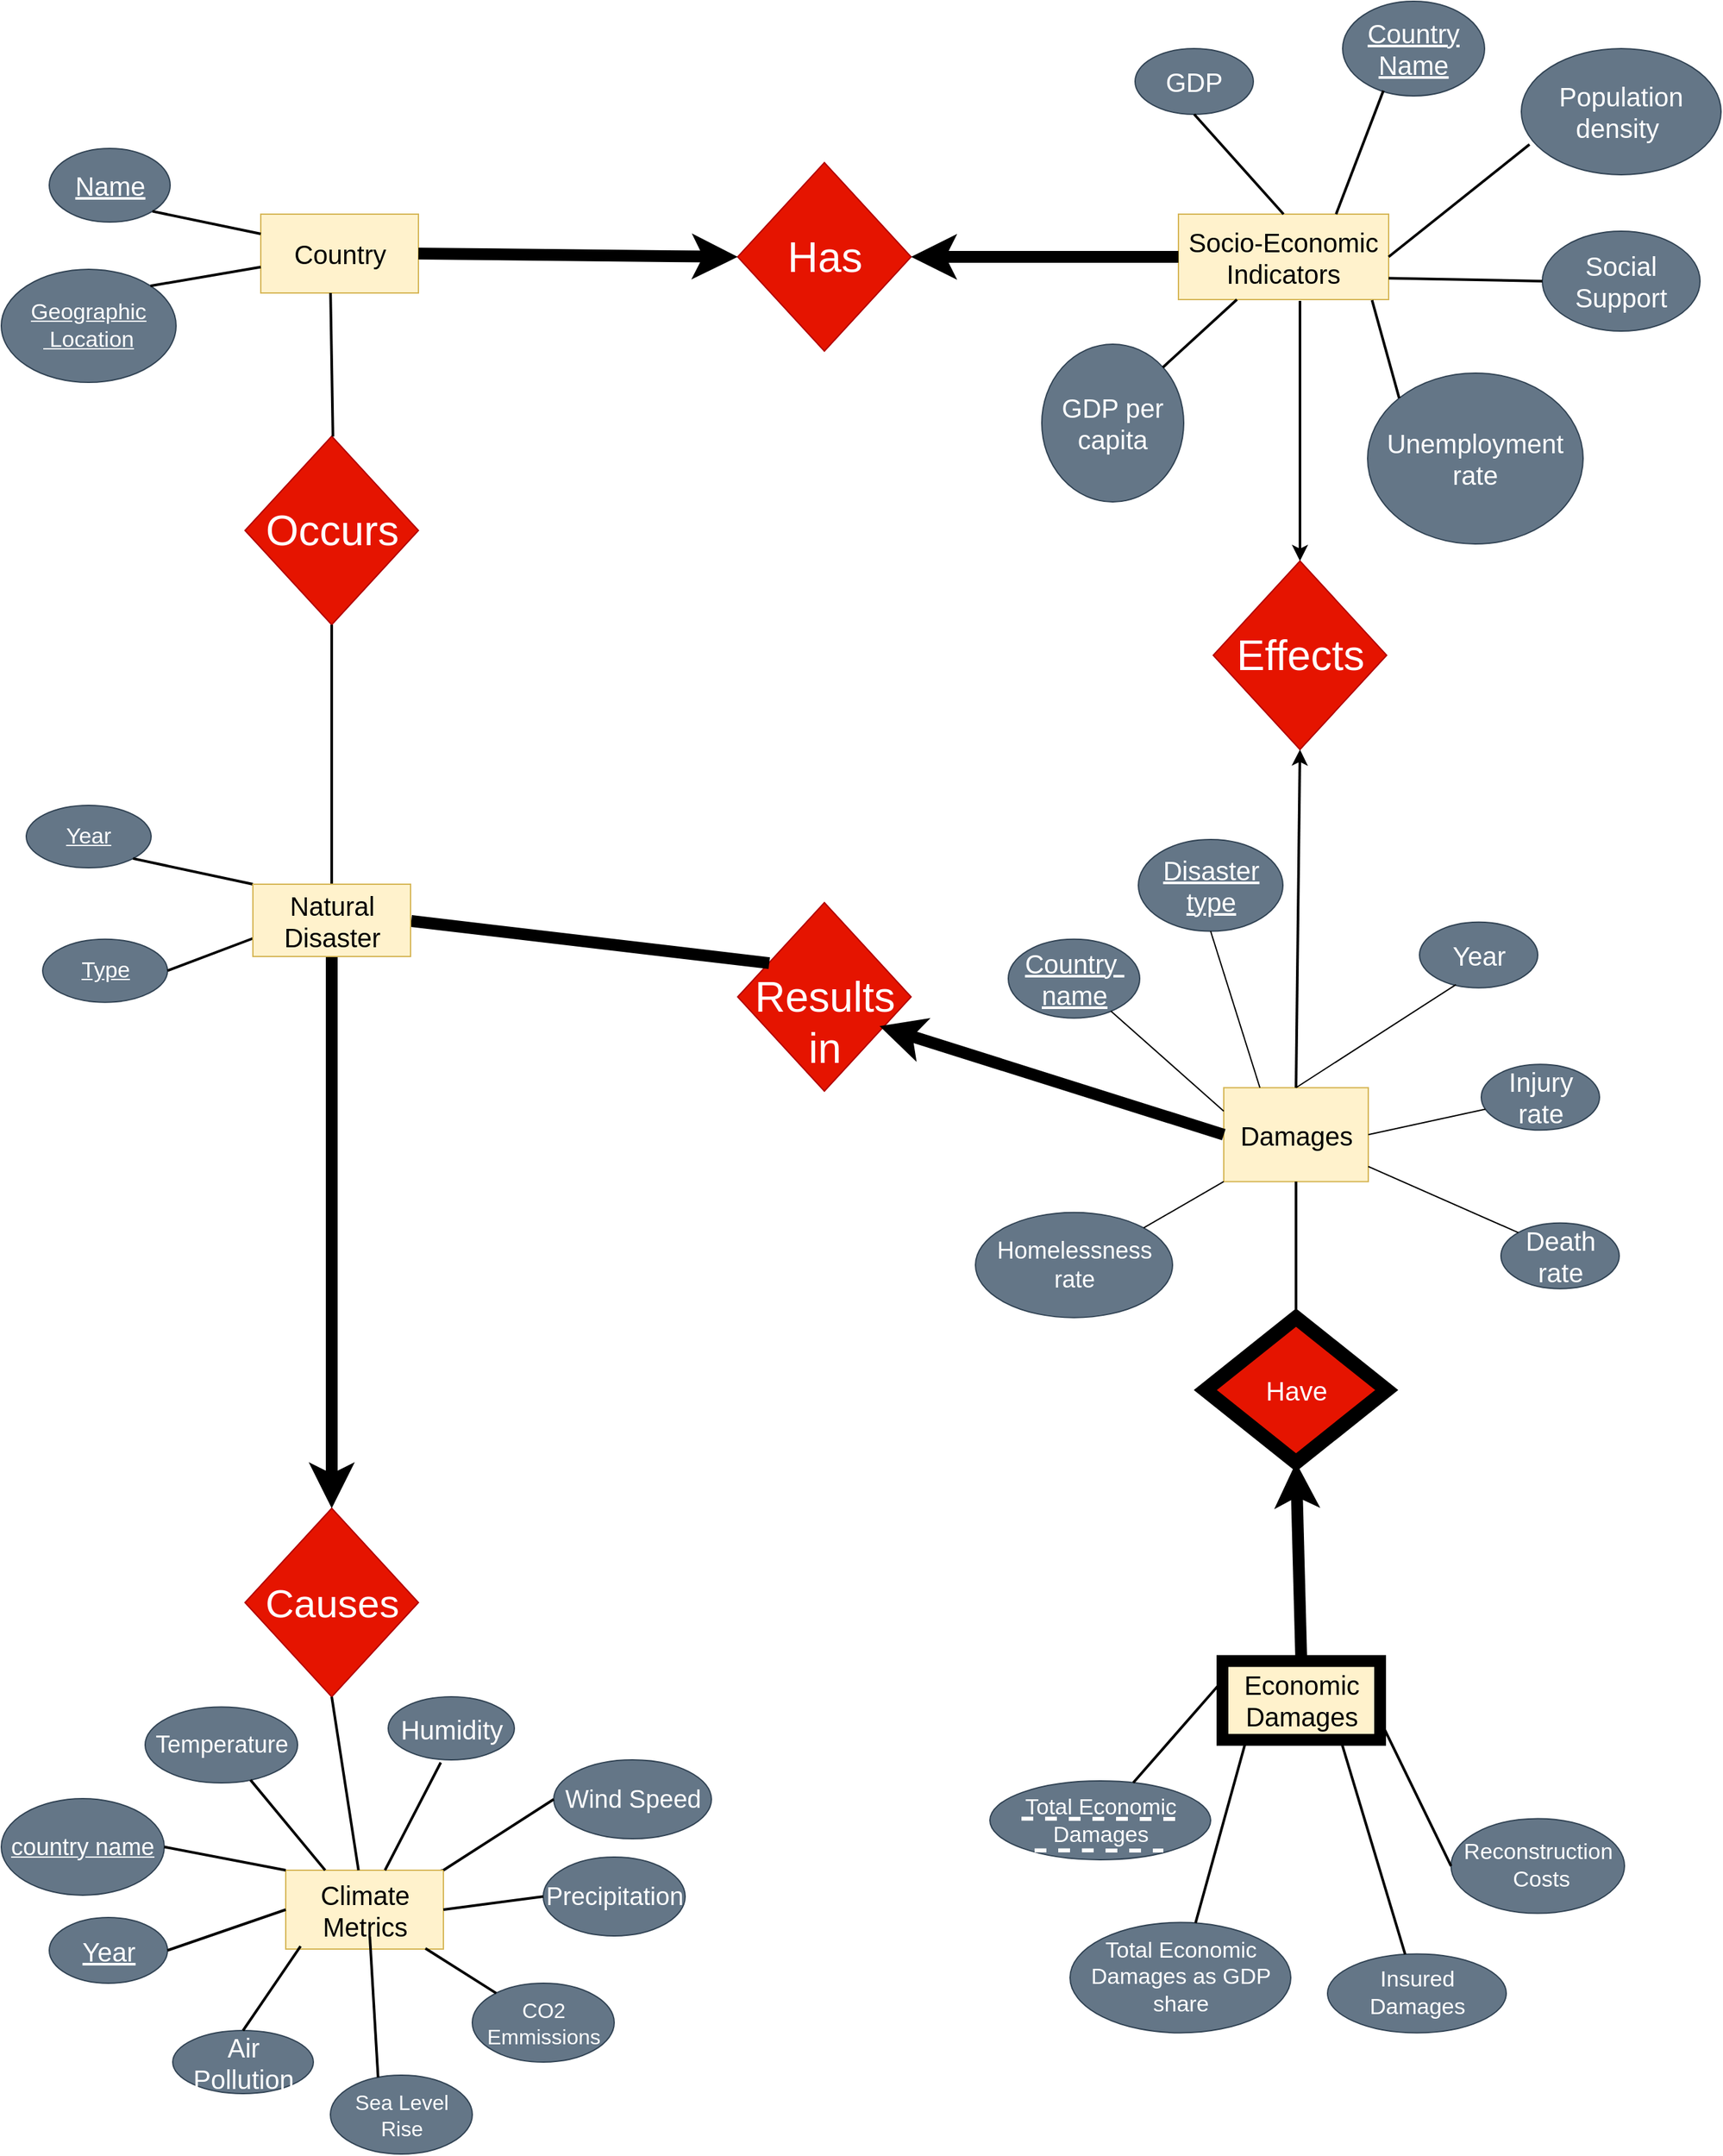 <mxfile version="23.1.5" type="github">
  <diagram id="KJjpWtAjCn_tQIgmcVyT" name="Page-2">
    <mxGraphModel dx="3459" dy="1577" grid="1" gridSize="12" guides="1" tooltips="1" connect="1" arrows="1" fold="1" page="1" pageScale="1" pageWidth="850" pageHeight="1100" math="0" shadow="0">
      <root>
        <mxCell id="0" />
        <mxCell id="1" parent="0" />
        <mxCell id="iKBIx-Y9Sgwtb1H_PBA1-88" value="&lt;font style=&quot;font-size: 20px;&quot;&gt;Country&lt;/font&gt;" style="rounded=0;whiteSpace=wrap;html=1;fillColor=#fff2cc;strokeColor=#d6b656;" vertex="1" parent="1">
          <mxGeometry x="-450.5" y="294" width="120" height="60" as="geometry" />
        </mxCell>
        <mxCell id="iKBIx-Y9Sgwtb1H_PBA1-89" value="&lt;font style=&quot;font-size: 20px;&quot;&gt;Socio-Economic Indicators&lt;/font&gt;" style="rounded=0;whiteSpace=wrap;html=1;fillColor=#FFF2CC;strokeColor=#d6b656;" vertex="1" parent="1">
          <mxGeometry x="248" y="294" width="160" height="65" as="geometry" />
        </mxCell>
        <mxCell id="iKBIx-Y9Sgwtb1H_PBA1-90" value="&lt;font style=&quot;font-size: 20px;&quot;&gt;Damages&lt;br&gt;&lt;/font&gt;" style="rounded=0;whiteSpace=wrap;html=1;fillColor=#fff2cc;strokeColor=#d6b656;" vertex="1" parent="1">
          <mxGeometry x="282.5" y="958.87" width="110" height="71.5" as="geometry" />
        </mxCell>
        <mxCell id="iKBIx-Y9Sgwtb1H_PBA1-91" value="&lt;span style=&quot;font-size: 20px;&quot;&gt;&lt;u&gt;Name&lt;/u&gt;&lt;/span&gt;" style="ellipse;whiteSpace=wrap;html=1;fillColor=#647687;fontColor=#ffffff;strokeColor=#314354;" vertex="1" parent="1">
          <mxGeometry x="-611.5" y="244" width="92" height="56" as="geometry" />
        </mxCell>
        <mxCell id="iKBIx-Y9Sgwtb1H_PBA1-92" value="&lt;font style=&quot;font-size: 17px;&quot;&gt;&lt;u&gt;Geographic&lt;br&gt;&amp;nbsp;Location&lt;/u&gt;&lt;/font&gt;" style="ellipse;whiteSpace=wrap;html=1;fillColor=#647687;fontColor=#ffffff;strokeColor=#314354;" vertex="1" parent="1">
          <mxGeometry x="-648" y="336" width="133" height="86" as="geometry" />
        </mxCell>
        <mxCell id="iKBIx-Y9Sgwtb1H_PBA1-93" value="" style="endArrow=none;html=1;rounded=0;strokeWidth=2;exitX=1;exitY=1;exitDx=0;exitDy=0;entryX=0;entryY=0.25;entryDx=0;entryDy=0;" edge="1" parent="1" source="iKBIx-Y9Sgwtb1H_PBA1-91" target="iKBIx-Y9Sgwtb1H_PBA1-88">
          <mxGeometry width="50" height="50" relative="1" as="geometry">
            <mxPoint x="-516.5" y="328" as="sourcePoint" />
            <mxPoint x="-456.5" y="328" as="targetPoint" />
          </mxGeometry>
        </mxCell>
        <mxCell id="iKBIx-Y9Sgwtb1H_PBA1-94" value="" style="endArrow=none;html=1;rounded=0;strokeWidth=2;exitX=1;exitY=0;exitDx=0;exitDy=0;" edge="1" parent="1" source="iKBIx-Y9Sgwtb1H_PBA1-92" target="iKBIx-Y9Sgwtb1H_PBA1-88">
          <mxGeometry width="50" height="50" relative="1" as="geometry">
            <mxPoint x="-489.5" y="426" as="sourcePoint" />
            <mxPoint x="-426.5" y="421" as="targetPoint" />
          </mxGeometry>
        </mxCell>
        <mxCell id="iKBIx-Y9Sgwtb1H_PBA1-95" value="&lt;font style=&quot;font-size: 17px;&quot;&gt;&lt;u&gt;Year&lt;/u&gt;&lt;br&gt;&lt;/font&gt;" style="ellipse;whiteSpace=wrap;html=1;fillColor=#647687;fontColor=#ffffff;strokeColor=#314354;" vertex="1" parent="1">
          <mxGeometry x="-629" y="744" width="95" height="47.5" as="geometry" />
        </mxCell>
        <mxCell id="iKBIx-Y9Sgwtb1H_PBA1-96" value="&lt;font style=&quot;font-size: 20px;&quot;&gt;Have&lt;/font&gt;" style="rhombus;whiteSpace=wrap;html=1;fillColor=#e51400;fontColor=#ffffff;strokeColor=#000000;strokeWidth=11;" vertex="1" parent="1">
          <mxGeometry x="268.5" y="1133.87" width="138" height="110.25" as="geometry" />
        </mxCell>
        <mxCell id="iKBIx-Y9Sgwtb1H_PBA1-97" value="&lt;font style=&quot;font-size: 30px;&quot;&gt;Causes&lt;/font&gt;" style="rhombus;whiteSpace=wrap;html=1;fillColor=#e51400;fontColor=#ffffff;strokeColor=#B20000;" vertex="1" parent="1">
          <mxGeometry x="-462.5" y="1279" width="132" height="143.5" as="geometry" />
        </mxCell>
        <mxCell id="iKBIx-Y9Sgwtb1H_PBA1-98" value="&lt;font style=&quot;font-size: 20px;&quot;&gt;Economic Damages&lt;/font&gt;" style="rounded=0;whiteSpace=wrap;html=1;fillColor=#fff2cc;strokeWidth=9;" vertex="1" parent="1">
          <mxGeometry x="281.5" y="1395.25" width="120" height="60" as="geometry" />
        </mxCell>
        <mxCell id="iKBIx-Y9Sgwtb1H_PBA1-99" value="" style="endArrow=none;html=1;rounded=0;exitX=0;exitY=0;exitDx=0;exitDy=0;entryX=1;entryY=1;entryDx=0;entryDy=0;strokeWidth=2;" edge="1" parent="1" source="iKBIx-Y9Sgwtb1H_PBA1-171" target="iKBIx-Y9Sgwtb1H_PBA1-95">
          <mxGeometry width="50" height="50" relative="1" as="geometry">
            <mxPoint x="-538.5" y="884.5" as="sourcePoint" />
            <mxPoint x="-608.5" y="883" as="targetPoint" />
          </mxGeometry>
        </mxCell>
        <mxCell id="iKBIx-Y9Sgwtb1H_PBA1-100" value="&lt;font style=&quot;font-size: 17px;&quot;&gt;&lt;u&gt;Type&lt;/u&gt;&lt;br&gt;&lt;/font&gt;" style="ellipse;whiteSpace=wrap;html=1;fillColor=#647687;fontColor=#ffffff;strokeColor=#314354;" vertex="1" parent="1">
          <mxGeometry x="-616.5" y="845.87" width="95" height="48" as="geometry" />
        </mxCell>
        <mxCell id="iKBIx-Y9Sgwtb1H_PBA1-101" value="" style="endArrow=none;html=1;rounded=0;entryX=1;entryY=0.5;entryDx=0;entryDy=0;strokeWidth=2;exitX=0;exitY=0.75;exitDx=0;exitDy=0;" edge="1" parent="1" source="iKBIx-Y9Sgwtb1H_PBA1-171" target="iKBIx-Y9Sgwtb1H_PBA1-100">
          <mxGeometry width="50" height="50" relative="1" as="geometry">
            <mxPoint x="-518.5" y="1033" as="sourcePoint" />
            <mxPoint x="-607.5" y="1104" as="targetPoint" />
          </mxGeometry>
        </mxCell>
        <mxCell id="iKBIx-Y9Sgwtb1H_PBA1-102" value="" style="endArrow=none;html=1;rounded=0;exitX=0.5;exitY=0;exitDx=0;exitDy=0;strokeWidth=2;entryX=0.5;entryY=1;entryDx=0;entryDy=0;" edge="1" parent="1" source="iKBIx-Y9Sgwtb1H_PBA1-96" target="iKBIx-Y9Sgwtb1H_PBA1-90">
          <mxGeometry width="50" height="50" relative="1" as="geometry">
            <mxPoint x="459.5" y="1088.12" as="sourcePoint" />
            <mxPoint x="369.5" y="1012.87" as="targetPoint" />
          </mxGeometry>
        </mxCell>
        <mxCell id="iKBIx-Y9Sgwtb1H_PBA1-103" value="&lt;font style=&quot;font-size: 32px;&quot;&gt;Effects&lt;/font&gt;" style="rhombus;whiteSpace=wrap;html=1;fillColor=#e51400;fontColor=#ffffff;strokeColor=#B20000;" vertex="1" parent="1">
          <mxGeometry x="274.5" y="558" width="132" height="143.5" as="geometry" />
        </mxCell>
        <mxCell id="iKBIx-Y9Sgwtb1H_PBA1-104" value="&lt;font style=&quot;font-size: 32px;&quot;&gt;&lt;br&gt;Results in&lt;/font&gt;" style="rhombus;whiteSpace=wrap;html=1;fillColor=#e51400;fontColor=#ffffff;strokeColor=#B20000;" vertex="1" parent="1">
          <mxGeometry x="-87.5" y="818.0" width="132" height="143.5" as="geometry" />
        </mxCell>
        <mxCell id="iKBIx-Y9Sgwtb1H_PBA1-105" value="&lt;font style=&quot;font-size: 32px;&quot;&gt;Occurs&lt;/font&gt;" style="rhombus;whiteSpace=wrap;html=1;fillColor=#e51400;fontColor=#ffffff;strokeColor=#B20000;" vertex="1" parent="1">
          <mxGeometry x="-462.5" y="463" width="132" height="143.5" as="geometry" />
        </mxCell>
        <mxCell id="iKBIx-Y9Sgwtb1H_PBA1-106" value="" style="endArrow=none;html=1;rounded=0;entryX=0.5;entryY=1;entryDx=0;entryDy=0;strokeWidth=2;exitX=0.5;exitY=0;exitDx=0;exitDy=0;" edge="1" parent="1" source="iKBIx-Y9Sgwtb1H_PBA1-171" target="iKBIx-Y9Sgwtb1H_PBA1-105">
          <mxGeometry width="50" height="50" relative="1" as="geometry">
            <mxPoint x="-403.5" y="937" as="sourcePoint" />
            <mxPoint x="-410.5" y="716.5" as="targetPoint" />
          </mxGeometry>
        </mxCell>
        <mxCell id="iKBIx-Y9Sgwtb1H_PBA1-107" value="" style="endArrow=none;html=1;rounded=0;strokeWidth=2;" edge="1" parent="1">
          <mxGeometry width="50" height="50" relative="1" as="geometry">
            <mxPoint x="-395.586" y="463.279" as="sourcePoint" />
            <mxPoint x="-397.41" y="354" as="targetPoint" />
          </mxGeometry>
        </mxCell>
        <mxCell id="iKBIx-Y9Sgwtb1H_PBA1-108" value="" style="endArrow=classic;html=1;rounded=0;strokeWidth=9;exitX=0.5;exitY=1;exitDx=0;exitDy=0;entryX=0.5;entryY=0;entryDx=0;entryDy=0;" edge="1" parent="1" source="iKBIx-Y9Sgwtb1H_PBA1-171" target="iKBIx-Y9Sgwtb1H_PBA1-97">
          <mxGeometry width="50" height="50" relative="1" as="geometry">
            <mxPoint x="-474.5" y="1315" as="sourcePoint" />
            <mxPoint x="-432.5" y="1281" as="targetPoint" />
            <Array as="points" />
          </mxGeometry>
        </mxCell>
        <mxCell id="iKBIx-Y9Sgwtb1H_PBA1-109" value="" style="endArrow=classic;html=1;rounded=0;strokeWidth=9;exitX=0;exitY=0.5;exitDx=0;exitDy=0;" edge="1" parent="1" source="iKBIx-Y9Sgwtb1H_PBA1-90">
          <mxGeometry width="50" height="50" relative="1" as="geometry">
            <mxPoint x="406.5" y="1555.87" as="sourcePoint" />
            <mxPoint x="20.5" y="912" as="targetPoint" />
          </mxGeometry>
        </mxCell>
        <mxCell id="iKBIx-Y9Sgwtb1H_PBA1-110" value="" style="endArrow=none;html=1;rounded=0;exitX=0;exitY=0.75;exitDx=0;exitDy=0;strokeWidth=2;entryX=1;entryY=0;entryDx=0;entryDy=0;" edge="1" parent="1" target="iKBIx-Y9Sgwtb1H_PBA1-111">
          <mxGeometry width="50" height="50" relative="1" as="geometry">
            <mxPoint x="-377.5" y="1568.5" as="sourcePoint" />
            <mxPoint x="-639.5" y="1699.375" as="targetPoint" />
          </mxGeometry>
        </mxCell>
        <mxCell id="iKBIx-Y9Sgwtb1H_PBA1-111" value="&lt;font style=&quot;font-size: 20px;&quot;&gt;Climate Metrics&lt;/font&gt;" style="rounded=0;whiteSpace=wrap;html=1;fillColor=#fff2cc;strokeColor=#d6b656;" vertex="1" parent="1">
          <mxGeometry x="-431.5" y="1554.5" width="120" height="60" as="geometry" />
        </mxCell>
        <mxCell id="iKBIx-Y9Sgwtb1H_PBA1-112" value="&lt;font style=&quot;font-size: 32px;&quot;&gt;Has&lt;/font&gt;" style="rhombus;whiteSpace=wrap;html=1;fillColor=#e51400;fontColor=#ffffff;strokeColor=#B20000;" vertex="1" parent="1">
          <mxGeometry x="-87.5" y="254.75" width="132" height="143.5" as="geometry" />
        </mxCell>
        <mxCell id="iKBIx-Y9Sgwtb1H_PBA1-113" value="" style="endArrow=classic;html=1;rounded=0;entryX=0;entryY=0.5;entryDx=0;entryDy=0;strokeWidth=9;exitX=1;exitY=0.5;exitDx=0;exitDy=0;" edge="1" parent="1" source="iKBIx-Y9Sgwtb1H_PBA1-88" target="iKBIx-Y9Sgwtb1H_PBA1-112">
          <mxGeometry width="50" height="50" relative="1" as="geometry">
            <mxPoint x="-478.5" y="345" as="sourcePoint" />
            <mxPoint x="-637.5" y="333" as="targetPoint" />
          </mxGeometry>
        </mxCell>
        <mxCell id="iKBIx-Y9Sgwtb1H_PBA1-114" value="" style="endArrow=classic;html=1;rounded=0;strokeWidth=9;exitX=0;exitY=0.5;exitDx=0;exitDy=0;entryX=1;entryY=0.5;entryDx=0;entryDy=0;" edge="1" parent="1" source="iKBIx-Y9Sgwtb1H_PBA1-89" target="iKBIx-Y9Sgwtb1H_PBA1-112">
          <mxGeometry width="50" height="50" relative="1" as="geometry">
            <mxPoint x="238" y="337" as="sourcePoint" />
            <mxPoint x="118" y="441" as="targetPoint" />
          </mxGeometry>
        </mxCell>
        <mxCell id="iKBIx-Y9Sgwtb1H_PBA1-115" value="&lt;span style=&quot;font-size: 20px;&quot;&gt;Year&lt;/span&gt;" style="ellipse;whiteSpace=wrap;html=1;fillColor=#647687;fontColor=#ffffff;strokeColor=#314354;" vertex="1" parent="1">
          <mxGeometry x="431.5" y="832.87" width="90" height="50" as="geometry" />
        </mxCell>
        <mxCell id="iKBIx-Y9Sgwtb1H_PBA1-116" value="&lt;span style=&quot;font-size: 20px;&quot;&gt;&lt;u&gt;Year&lt;/u&gt;&lt;br&gt;&lt;/span&gt;" style="ellipse;whiteSpace=wrap;html=1;fillColor=#647687;fontColor=#ffffff;strokeColor=#314354;" vertex="1" parent="1">
          <mxGeometry x="-611.5" y="1590.5" width="90" height="50" as="geometry" />
        </mxCell>
        <mxCell id="iKBIx-Y9Sgwtb1H_PBA1-117" value="&lt;span style=&quot;font-size: 20px;&quot;&gt;Death rate&lt;/span&gt;" style="ellipse;whiteSpace=wrap;html=1;fillColor=#647687;fontColor=#ffffff;strokeColor=#314354;" vertex="1" parent="1">
          <mxGeometry x="493.5" y="1061.87" width="90" height="50" as="geometry" />
        </mxCell>
        <mxCell id="iKBIx-Y9Sgwtb1H_PBA1-118" value="&lt;font style=&quot;font-size: 17px;&quot;&gt;Insured &lt;br&gt;Damages&lt;br&gt;&lt;/font&gt;" style="ellipse;whiteSpace=wrap;html=1;fillColor=#647687;fontColor=#ffffff;strokeColor=#314354;" vertex="1" parent="1">
          <mxGeometry x="361.5" y="1618.25" width="136" height="60" as="geometry" />
        </mxCell>
        <mxCell id="iKBIx-Y9Sgwtb1H_PBA1-119" value="&lt;font style=&quot;font-size: 17px;&quot;&gt;Total Economic&lt;br&gt;Damages&lt;br&gt;&lt;/font&gt;" style="ellipse;whiteSpace=wrap;html=1;fillColor=#647687;fontColor=#ffffff;strokeColor=#314354;" vertex="1" parent="1">
          <mxGeometry x="104.5" y="1486.5" width="168" height="60" as="geometry" />
        </mxCell>
        <mxCell id="iKBIx-Y9Sgwtb1H_PBA1-120" value="&lt;font style=&quot;font-size: 17px;&quot;&gt;Total Economic&lt;br&gt;Damages as GDP share&lt;br&gt;&lt;/font&gt;" style="ellipse;whiteSpace=wrap;html=1;fillColor=#647687;fontColor=#ffffff;strokeColor=#314354;" vertex="1" parent="1">
          <mxGeometry x="165.5" y="1594.25" width="168" height="84" as="geometry" />
        </mxCell>
        <mxCell id="iKBIx-Y9Sgwtb1H_PBA1-121" value="" style="endArrow=none;html=1;rounded=0;entryX=0.15;entryY=1.004;entryDx=0;entryDy=0;strokeWidth=2;entryPerimeter=0;" edge="1" parent="1" source="iKBIx-Y9Sgwtb1H_PBA1-120" target="iKBIx-Y9Sgwtb1H_PBA1-98">
          <mxGeometry width="50" height="50" relative="1" as="geometry">
            <mxPoint x="86.5" y="1378.25" as="sourcePoint" />
            <mxPoint x="-67.5" y="1331.25" as="targetPoint" />
          </mxGeometry>
        </mxCell>
        <mxCell id="iKBIx-Y9Sgwtb1H_PBA1-122" value="&lt;font style=&quot;font-size: 18px;&quot;&gt;Homelessness rate&lt;/font&gt;" style="ellipse;whiteSpace=wrap;html=1;fillColor=#647687;fontColor=#ffffff;strokeColor=#314354;" vertex="1" parent="1">
          <mxGeometry x="93.5" y="1053.87" width="150" height="80" as="geometry" />
        </mxCell>
        <mxCell id="iKBIx-Y9Sgwtb1H_PBA1-123" value="&lt;span style=&quot;font-size: 20px;&quot;&gt;Injury &lt;br&gt;rate&lt;/span&gt;" style="ellipse;whiteSpace=wrap;html=1;fillColor=#647687;fontColor=#ffffff;strokeColor=#314354;" vertex="1" parent="1">
          <mxGeometry x="478.5" y="941.12" width="90" height="50" as="geometry" />
        </mxCell>
        <mxCell id="iKBIx-Y9Sgwtb1H_PBA1-124" value="&lt;font style=&quot;font-size: 18px;&quot;&gt;&lt;u&gt;country name&lt;/u&gt;&lt;/font&gt;" style="ellipse;whiteSpace=wrap;html=1;fillColor=#647687;fontColor=#ffffff;strokeColor=#314354;" vertex="1" parent="1">
          <mxGeometry x="-648" y="1500" width="124" height="73.5" as="geometry" />
        </mxCell>
        <mxCell id="iKBIx-Y9Sgwtb1H_PBA1-125" value="" style="endArrow=none;html=1;rounded=0;strokeWidth=2;entryX=0;entryY=0.25;entryDx=0;entryDy=0;" edge="1" parent="1" source="iKBIx-Y9Sgwtb1H_PBA1-119" target="iKBIx-Y9Sgwtb1H_PBA1-98">
          <mxGeometry width="50" height="50" relative="1" as="geometry">
            <mxPoint x="384.5" y="1660.62" as="sourcePoint" />
            <mxPoint x="329.5" y="1619.75" as="targetPoint" />
            <Array as="points" />
          </mxGeometry>
        </mxCell>
        <mxCell id="iKBIx-Y9Sgwtb1H_PBA1-126" value="" style="endArrow=none;html=1;rounded=0;strokeWidth=2;exitX=0.75;exitY=1;exitDx=0;exitDy=0;" edge="1" parent="1" source="iKBIx-Y9Sgwtb1H_PBA1-98" target="iKBIx-Y9Sgwtb1H_PBA1-118">
          <mxGeometry width="50" height="50" relative="1" as="geometry">
            <mxPoint x="374.5" y="1503.75" as="sourcePoint" />
            <mxPoint x="408.5" y="1477.25" as="targetPoint" />
            <Array as="points" />
          </mxGeometry>
        </mxCell>
        <mxCell id="iKBIx-Y9Sgwtb1H_PBA1-127" value="&lt;span style=&quot;font-size: 20px;&quot;&gt;&lt;u&gt;Country&amp;nbsp;&lt;br&gt;name&lt;/u&gt;&lt;br&gt;&lt;/span&gt;" style="ellipse;whiteSpace=wrap;html=1;fillColor=#647687;fontColor=#ffffff;strokeColor=#314354;rotation=0;" vertex="1" parent="1">
          <mxGeometry x="118.5" y="845.87" width="100" height="60" as="geometry" />
        </mxCell>
        <mxCell id="iKBIx-Y9Sgwtb1H_PBA1-128" value="&lt;span style=&quot;font-size: 20px;&quot;&gt;&lt;u&gt;Disaster type&lt;/u&gt;&lt;/span&gt;" style="ellipse;whiteSpace=wrap;html=1;fillColor=#647687;fontColor=#ffffff;strokeColor=#314354;" vertex="1" parent="1">
          <mxGeometry x="217.5" y="770" width="110" height="69.75" as="geometry" />
        </mxCell>
        <mxCell id="iKBIx-Y9Sgwtb1H_PBA1-129" value="&lt;span style=&quot;font-size: 18px;&quot;&gt;Temperature&lt;/span&gt;" style="ellipse;whiteSpace=wrap;html=1;fillColor=#647687;fontColor=#ffffff;strokeColor=#314354;" vertex="1" parent="1">
          <mxGeometry x="-538.5" y="1430.25" width="116" height="57.75" as="geometry" />
        </mxCell>
        <mxCell id="iKBIx-Y9Sgwtb1H_PBA1-130" value="&lt;font style=&quot;font-size: 16px;&quot;&gt;CO2 Emmissions&lt;/font&gt;" style="ellipse;whiteSpace=wrap;html=1;fillColor=#647687;fontColor=#ffffff;strokeColor=#314354;" vertex="1" parent="1">
          <mxGeometry x="-289.5" y="1640.5" width="108" height="60" as="geometry" />
        </mxCell>
        <mxCell id="iKBIx-Y9Sgwtb1H_PBA1-131" value="" style="endArrow=none;html=1;rounded=0;exitX=0.5;exitY=0;exitDx=0;exitDy=0;entryX=0.308;entryY=0.951;entryDx=0;entryDy=0;entryPerimeter=0;" edge="1" parent="1" source="iKBIx-Y9Sgwtb1H_PBA1-90" target="iKBIx-Y9Sgwtb1H_PBA1-115">
          <mxGeometry width="50" height="50" relative="1" as="geometry">
            <mxPoint x="235.5" y="1042.87" as="sourcePoint" />
            <mxPoint x="325.5" y="942.87" as="targetPoint" />
          </mxGeometry>
        </mxCell>
        <mxCell id="iKBIx-Y9Sgwtb1H_PBA1-132" value="" style="endArrow=none;html=1;rounded=0;entryX=0;entryY=0;entryDx=0;entryDy=0;" edge="1" parent="1" source="iKBIx-Y9Sgwtb1H_PBA1-90" target="iKBIx-Y9Sgwtb1H_PBA1-117">
          <mxGeometry width="50" height="50" relative="1" as="geometry">
            <mxPoint x="481.5" y="1114.87" as="sourcePoint" />
            <mxPoint x="235.5" y="1005.87" as="targetPoint" />
            <Array as="points" />
          </mxGeometry>
        </mxCell>
        <mxCell id="iKBIx-Y9Sgwtb1H_PBA1-133" value="" style="endArrow=none;html=1;rounded=0;exitX=0;exitY=0.25;exitDx=0;exitDy=0;" edge="1" parent="1" source="iKBIx-Y9Sgwtb1H_PBA1-90" target="iKBIx-Y9Sgwtb1H_PBA1-127">
          <mxGeometry width="50" height="50" relative="1" as="geometry">
            <mxPoint x="433.5" y="1232.99" as="sourcePoint" />
            <mxPoint x="265.5" y="1079.99" as="targetPoint" />
          </mxGeometry>
        </mxCell>
        <mxCell id="iKBIx-Y9Sgwtb1H_PBA1-134" value="" style="endArrow=none;html=1;rounded=0;entryX=0.5;entryY=1;entryDx=0;entryDy=0;exitX=0.25;exitY=0;exitDx=0;exitDy=0;" edge="1" parent="1" source="iKBIx-Y9Sgwtb1H_PBA1-90" target="iKBIx-Y9Sgwtb1H_PBA1-128">
          <mxGeometry width="50" height="50" relative="1" as="geometry">
            <mxPoint x="298.5" y="940.87" as="sourcePoint" />
            <mxPoint x="233.5" y="998.87" as="targetPoint" />
          </mxGeometry>
        </mxCell>
        <mxCell id="iKBIx-Y9Sgwtb1H_PBA1-135" value="&lt;font style=&quot;font-size: 16px;&quot;&gt;Sea Level Rise&lt;/font&gt;" style="ellipse;whiteSpace=wrap;html=1;fillColor=#647687;fontColor=#ffffff;strokeColor=#314354;" vertex="1" parent="1">
          <mxGeometry x="-397.5" y="1710.5" width="108" height="60" as="geometry" />
        </mxCell>
        <mxCell id="iKBIx-Y9Sgwtb1H_PBA1-136" value="" style="endArrow=none;html=1;rounded=0;entryX=1;entryY=0;entryDx=0;entryDy=0;exitX=0;exitY=1;exitDx=0;exitDy=0;" edge="1" parent="1" source="iKBIx-Y9Sgwtb1H_PBA1-90" target="iKBIx-Y9Sgwtb1H_PBA1-122">
          <mxGeometry width="50" height="50" relative="1" as="geometry">
            <mxPoint x="411.5" y="1165.12" as="sourcePoint" />
            <mxPoint x="368.5" y="1289.12" as="targetPoint" />
            <Array as="points" />
          </mxGeometry>
        </mxCell>
        <mxCell id="iKBIx-Y9Sgwtb1H_PBA1-137" value="" style="endArrow=none;html=1;rounded=0;exitX=1;exitY=0.5;exitDx=0;exitDy=0;" edge="1" parent="1" source="iKBIx-Y9Sgwtb1H_PBA1-90" target="iKBIx-Y9Sgwtb1H_PBA1-123">
          <mxGeometry width="50" height="50" relative="1" as="geometry">
            <mxPoint x="506.5" y="1164.87" as="sourcePoint" />
            <mxPoint x="463.5" y="1288.87" as="targetPoint" />
            <Array as="points" />
          </mxGeometry>
        </mxCell>
        <mxCell id="iKBIx-Y9Sgwtb1H_PBA1-138" value="&lt;font style=&quot;font-size: 19px;&quot;&gt;Precipitation&lt;/font&gt;" style="ellipse;whiteSpace=wrap;html=1;fillColor=#647687;fontColor=#ffffff;strokeColor=#314354;" vertex="1" parent="1">
          <mxGeometry x="-235.5" y="1544.5" width="108" height="60" as="geometry" />
        </mxCell>
        <mxCell id="iKBIx-Y9Sgwtb1H_PBA1-139" value="&lt;span style=&quot;font-size: 20px;&quot;&gt;&lt;u&gt;Country Name&lt;/u&gt;&lt;/span&gt;" style="ellipse;whiteSpace=wrap;html=1;fillColor=#647687;fontColor=#ffffff;strokeColor=#314354;" vertex="1" parent="1">
          <mxGeometry x="373" y="132" width="108" height="72" as="geometry" />
        </mxCell>
        <mxCell id="iKBIx-Y9Sgwtb1H_PBA1-140" value="&lt;font style=&quot;font-size: 20px;&quot;&gt;Humidity&lt;/font&gt;" style="ellipse;whiteSpace=wrap;html=1;fillColor=#647687;fontColor=#ffffff;strokeColor=#314354;" vertex="1" parent="1">
          <mxGeometry x="-353.5" y="1422.5" width="96" height="48" as="geometry" />
        </mxCell>
        <mxCell id="iKBIx-Y9Sgwtb1H_PBA1-141" value="&lt;font style=&quot;font-size: 19px;&quot;&gt;Wind Speed&lt;/font&gt;" style="ellipse;whiteSpace=wrap;html=1;fillColor=#647687;fontColor=#ffffff;strokeColor=#314354;" vertex="1" parent="1">
          <mxGeometry x="-227.5" y="1470.5" width="120" height="60" as="geometry" />
        </mxCell>
        <mxCell id="iKBIx-Y9Sgwtb1H_PBA1-142" value="&lt;span style=&quot;font-size: 20px;&quot;&gt;GDP&lt;/span&gt;" style="ellipse;whiteSpace=wrap;html=1;fillColor=#647687;fontColor=#ffffff;strokeColor=#314354;" vertex="1" parent="1">
          <mxGeometry x="215" y="168" width="90" height="50" as="geometry" />
        </mxCell>
        <mxCell id="iKBIx-Y9Sgwtb1H_PBA1-143" value="&lt;span style=&quot;font-size: 20px;&quot;&gt;Air Pollution&lt;/span&gt;" style="ellipse;whiteSpace=wrap;html=1;fillColor=#647687;fontColor=#ffffff;strokeColor=#314354;" vertex="1" parent="1">
          <mxGeometry x="-517.5" y="1676.5" width="107" height="48" as="geometry" />
        </mxCell>
        <mxCell id="iKBIx-Y9Sgwtb1H_PBA1-144" value="&lt;span style=&quot;font-size: 20px;&quot;&gt;GDP per capita&lt;/span&gt;" style="ellipse;whiteSpace=wrap;html=1;fillColor=#647687;fontColor=#ffffff;strokeColor=#314354;direction=south;" vertex="1" parent="1">
          <mxGeometry x="144" y="393" width="108" height="120" as="geometry" />
        </mxCell>
        <mxCell id="iKBIx-Y9Sgwtb1H_PBA1-145" value="&lt;span style=&quot;font-size: 20px;&quot;&gt;Unemployment rate&lt;/span&gt;" style="ellipse;whiteSpace=wrap;html=1;fillColor=#647687;fontColor=#ffffff;strokeColor=#314354;" vertex="1" parent="1">
          <mxGeometry x="392" y="415" width="164" height="130" as="geometry" />
        </mxCell>
        <mxCell id="iKBIx-Y9Sgwtb1H_PBA1-146" value="&lt;span style=&quot;font-size: 20px;&quot;&gt;Population &lt;br&gt;density&amp;nbsp;&lt;/span&gt;" style="ellipse;whiteSpace=wrap;html=1;fillColor=#647687;fontColor=#ffffff;strokeColor=#314354;" vertex="1" parent="1">
          <mxGeometry x="509" y="168" width="152" height="96" as="geometry" />
        </mxCell>
        <mxCell id="iKBIx-Y9Sgwtb1H_PBA1-147" value="&lt;span style=&quot;font-size: 20px;&quot;&gt;Social Support&lt;/span&gt;" style="ellipse;whiteSpace=wrap;html=1;fillColor=#647687;fontColor=#ffffff;strokeColor=#314354;" vertex="1" parent="1">
          <mxGeometry x="525" y="307" width="120" height="76" as="geometry" />
        </mxCell>
        <mxCell id="iKBIx-Y9Sgwtb1H_PBA1-148" value="" style="endArrow=none;html=1;rounded=0;strokeWidth=2;entryX=1;entryY=0.5;entryDx=0;entryDy=0;exitX=0.041;exitY=0.76;exitDx=0;exitDy=0;exitPerimeter=0;" edge="1" parent="1" source="iKBIx-Y9Sgwtb1H_PBA1-146" target="iKBIx-Y9Sgwtb1H_PBA1-89">
          <mxGeometry width="50" height="50" relative="1" as="geometry">
            <mxPoint x="812" y="331" as="sourcePoint" />
            <mxPoint x="633" y="427" as="targetPoint" />
            <Array as="points" />
          </mxGeometry>
        </mxCell>
        <mxCell id="iKBIx-Y9Sgwtb1H_PBA1-149" value="" style="endArrow=none;html=1;rounded=0;strokeWidth=2;exitX=0;exitY=0.5;exitDx=0;exitDy=0;entryX=1;entryY=0.75;entryDx=0;entryDy=0;" edge="1" parent="1" source="iKBIx-Y9Sgwtb1H_PBA1-147" target="iKBIx-Y9Sgwtb1H_PBA1-89">
          <mxGeometry width="50" height="50" relative="1" as="geometry">
            <mxPoint x="798" y="342" as="sourcePoint" />
            <mxPoint x="532" y="385" as="targetPoint" />
            <Array as="points" />
          </mxGeometry>
        </mxCell>
        <mxCell id="iKBIx-Y9Sgwtb1H_PBA1-150" value="" style="endArrow=none;html=1;rounded=0;strokeWidth=2;exitX=0;exitY=0;exitDx=0;exitDy=0;entryX=0.921;entryY=1.007;entryDx=0;entryDy=0;entryPerimeter=0;" edge="1" parent="1" source="iKBIx-Y9Sgwtb1H_PBA1-145" target="iKBIx-Y9Sgwtb1H_PBA1-89">
          <mxGeometry width="50" height="50" relative="1" as="geometry">
            <mxPoint x="806" y="454" as="sourcePoint" />
            <mxPoint x="516" y="381" as="targetPoint" />
            <Array as="points" />
          </mxGeometry>
        </mxCell>
        <mxCell id="iKBIx-Y9Sgwtb1H_PBA1-151" value="" style="endArrow=none;html=1;rounded=0;strokeWidth=2;exitX=0;exitY=0.5;exitDx=0;exitDy=0;entryX=1;entryY=0.5;entryDx=0;entryDy=0;" edge="1" parent="1" source="iKBIx-Y9Sgwtb1H_PBA1-111" target="iKBIx-Y9Sgwtb1H_PBA1-116">
          <mxGeometry width="50" height="50" relative="1" as="geometry">
            <mxPoint x="-433.5" y="1604.5" as="sourcePoint" />
            <mxPoint x="-530.5" y="1568.5" as="targetPoint" />
          </mxGeometry>
        </mxCell>
        <mxCell id="iKBIx-Y9Sgwtb1H_PBA1-152" value="" style="endArrow=none;html=1;rounded=0;strokeWidth=2;exitX=0;exitY=0;exitDx=0;exitDy=0;" edge="1" parent="1" source="iKBIx-Y9Sgwtb1H_PBA1-144" target="iKBIx-Y9Sgwtb1H_PBA1-89">
          <mxGeometry width="50" height="50" relative="1" as="geometry">
            <mxPoint x="538" y="453" as="sourcePoint" />
            <mxPoint x="482" y="377" as="targetPoint" />
            <Array as="points" />
          </mxGeometry>
        </mxCell>
        <mxCell id="iKBIx-Y9Sgwtb1H_PBA1-153" value="" style="endArrow=none;html=1;rounded=0;strokeWidth=2;entryX=0;entryY=0;entryDx=0;entryDy=0;exitX=1;exitY=0.5;exitDx=0;exitDy=0;" edge="1" parent="1" source="iKBIx-Y9Sgwtb1H_PBA1-124" target="iKBIx-Y9Sgwtb1H_PBA1-111">
          <mxGeometry width="50" height="50" relative="1" as="geometry">
            <mxPoint x="-504.5" y="1509" as="sourcePoint" />
            <mxPoint x="-433.5" y="1544.5" as="targetPoint" />
          </mxGeometry>
        </mxCell>
        <mxCell id="iKBIx-Y9Sgwtb1H_PBA1-154" value="" style="endArrow=none;html=1;rounded=0;strokeWidth=2;entryX=0.25;entryY=0;entryDx=0;entryDy=0;" edge="1" parent="1" source="iKBIx-Y9Sgwtb1H_PBA1-129" target="iKBIx-Y9Sgwtb1H_PBA1-111">
          <mxGeometry width="50" height="50" relative="1" as="geometry">
            <mxPoint x="-434.5" y="1490.25" as="sourcePoint" />
            <mxPoint x="-367.5" y="1522.25" as="targetPoint" />
          </mxGeometry>
        </mxCell>
        <mxCell id="iKBIx-Y9Sgwtb1H_PBA1-155" value="" style="endArrow=none;html=1;rounded=0;strokeWidth=2;" edge="1" parent="1" target="iKBIx-Y9Sgwtb1H_PBA1-111">
          <mxGeometry width="50" height="50" relative="1" as="geometry">
            <mxPoint x="-313.5" y="1472.5" as="sourcePoint" />
            <mxPoint x="-262.5" y="1492.5" as="targetPoint" />
          </mxGeometry>
        </mxCell>
        <mxCell id="iKBIx-Y9Sgwtb1H_PBA1-156" value="" style="endArrow=none;html=1;rounded=0;strokeWidth=2;entryX=1;entryY=0;entryDx=0;entryDy=0;exitX=0;exitY=0.5;exitDx=0;exitDy=0;" edge="1" parent="1" source="iKBIx-Y9Sgwtb1H_PBA1-141" target="iKBIx-Y9Sgwtb1H_PBA1-111">
          <mxGeometry width="50" height="50" relative="1" as="geometry">
            <mxPoint x="-259.5" y="1496.5" as="sourcePoint" />
            <mxPoint x="-289.5" y="1568.5" as="targetPoint" />
          </mxGeometry>
        </mxCell>
        <mxCell id="iKBIx-Y9Sgwtb1H_PBA1-157" value="" style="endArrow=none;html=1;rounded=0;strokeWidth=2;entryX=1;entryY=0.5;entryDx=0;entryDy=0;exitX=0;exitY=0.5;exitDx=0;exitDy=0;" edge="1" parent="1" source="iKBIx-Y9Sgwtb1H_PBA1-138" target="iKBIx-Y9Sgwtb1H_PBA1-111">
          <mxGeometry width="50" height="50" relative="1" as="geometry">
            <mxPoint x="-235.5" y="1580.5" as="sourcePoint" />
            <mxPoint x="-265.5" y="1652.5" as="targetPoint" />
          </mxGeometry>
        </mxCell>
        <mxCell id="iKBIx-Y9Sgwtb1H_PBA1-158" value="" style="endArrow=none;html=1;rounded=0;strokeWidth=2;entryX=0.5;entryY=0;entryDx=0;entryDy=0;exitX=0.094;exitY=0.964;exitDx=0;exitDy=0;exitPerimeter=0;" edge="1" parent="1" source="iKBIx-Y9Sgwtb1H_PBA1-111" target="iKBIx-Y9Sgwtb1H_PBA1-143">
          <mxGeometry width="50" height="50" relative="1" as="geometry">
            <mxPoint x="-415.5" y="1632" as="sourcePoint" />
            <mxPoint x="-445.5" y="1676.5" as="targetPoint" />
          </mxGeometry>
        </mxCell>
        <mxCell id="iKBIx-Y9Sgwtb1H_PBA1-159" value="" style="endArrow=none;html=1;rounded=0;strokeWidth=2;entryX=0.336;entryY=0.028;entryDx=0;entryDy=0;entryPerimeter=0;" edge="1" parent="1" target="iKBIx-Y9Sgwtb1H_PBA1-135">
          <mxGeometry width="50" height="50" relative="1" as="geometry">
            <mxPoint x="-367.5" y="1605" as="sourcePoint" />
            <mxPoint x="-367.5" y="1724.5" as="targetPoint" />
          </mxGeometry>
        </mxCell>
        <mxCell id="iKBIx-Y9Sgwtb1H_PBA1-160" value="" style="endArrow=none;html=1;rounded=0;strokeWidth=2;exitX=0.886;exitY=0.992;exitDx=0;exitDy=0;exitPerimeter=0;" edge="1" parent="1" source="iKBIx-Y9Sgwtb1H_PBA1-111" target="iKBIx-Y9Sgwtb1H_PBA1-130">
          <mxGeometry width="50" height="50" relative="1" as="geometry">
            <mxPoint x="-315.5" y="1632" as="sourcePoint" />
            <mxPoint x="-353.5" y="1676.5" as="targetPoint" />
          </mxGeometry>
        </mxCell>
        <mxCell id="iKBIx-Y9Sgwtb1H_PBA1-161" value="" style="endArrow=none;html=1;rounded=0;strokeWidth=2;exitX=0.5;exitY=1;exitDx=0;exitDy=0;entryX=0.5;entryY=0;entryDx=0;entryDy=0;" edge="1" parent="1" source="iKBIx-Y9Sgwtb1H_PBA1-142" target="iKBIx-Y9Sgwtb1H_PBA1-89">
          <mxGeometry width="50" height="50" relative="1" as="geometry">
            <mxPoint x="622" y="267.25" as="sourcePoint" />
            <mxPoint x="441" y="318.25" as="targetPoint" />
            <Array as="points" />
          </mxGeometry>
        </mxCell>
        <mxCell id="iKBIx-Y9Sgwtb1H_PBA1-162" value="" style="endArrow=none;html=1;rounded=0;strokeWidth=2;exitX=0.287;exitY=0.944;exitDx=0;exitDy=0;entryX=0.75;entryY=0;entryDx=0;entryDy=0;exitPerimeter=0;" edge="1" parent="1" source="iKBIx-Y9Sgwtb1H_PBA1-139" target="iKBIx-Y9Sgwtb1H_PBA1-89">
          <mxGeometry width="50" height="50" relative="1" as="geometry">
            <mxPoint x="586" y="270" as="sourcePoint" />
            <mxPoint x="405" y="321" as="targetPoint" />
            <Array as="points" />
          </mxGeometry>
        </mxCell>
        <mxCell id="iKBIx-Y9Sgwtb1H_PBA1-163" value="" style="endArrow=none;html=1;rounded=0;strokeWidth=2;exitX=0.5;exitY=1;exitDx=0;exitDy=0;" edge="1" parent="1" source="iKBIx-Y9Sgwtb1H_PBA1-97" target="iKBIx-Y9Sgwtb1H_PBA1-111">
          <mxGeometry width="50" height="50" relative="1" as="geometry">
            <mxPoint x="-359.5" y="1386.625" as="sourcePoint" />
            <mxPoint x="-553.5" y="1542.5" as="targetPoint" />
            <Array as="points" />
          </mxGeometry>
        </mxCell>
        <mxCell id="iKBIx-Y9Sgwtb1H_PBA1-164" value="" style="endArrow=none;html=1;rounded=0;strokeWidth=9;exitX=0.182;exitY=0.321;exitDx=0;exitDy=0;exitPerimeter=0;" edge="1" parent="1" source="iKBIx-Y9Sgwtb1H_PBA1-104">
          <mxGeometry width="50" height="50" relative="1" as="geometry">
            <mxPoint x="-286.5" y="1473" as="sourcePoint" />
            <mxPoint x="-336" y="832" as="targetPoint" />
          </mxGeometry>
        </mxCell>
        <mxCell id="iKBIx-Y9Sgwtb1H_PBA1-165" value="" style="endArrow=classic;html=1;rounded=0;entryX=0.5;entryY=1;entryDx=0;entryDy=0;exitX=0.5;exitY=0;exitDx=0;exitDy=0;strokeWidth=2;" edge="1" parent="1" source="iKBIx-Y9Sgwtb1H_PBA1-90" target="iKBIx-Y9Sgwtb1H_PBA1-103">
          <mxGeometry width="50" height="50" relative="1" as="geometry">
            <mxPoint x="321.5" y="1414" as="sourcePoint" />
            <mxPoint x="199.5" y="701.5" as="targetPoint" />
          </mxGeometry>
        </mxCell>
        <mxCell id="iKBIx-Y9Sgwtb1H_PBA1-166" value="" style="endArrow=classic;html=1;rounded=0;entryX=0.5;entryY=0;entryDx=0;entryDy=0;strokeWidth=2;" edge="1" parent="1" target="iKBIx-Y9Sgwtb1H_PBA1-103">
          <mxGeometry width="50" height="50" relative="1" as="geometry">
            <mxPoint x="340.5" y="360" as="sourcePoint" />
            <mxPoint x="184" y="590" as="targetPoint" />
          </mxGeometry>
        </mxCell>
        <mxCell id="iKBIx-Y9Sgwtb1H_PBA1-167" value="" style="endArrow=classic;html=1;rounded=0;strokeWidth=9;entryX=0.5;entryY=1;entryDx=0;entryDy=0;exitX=0.5;exitY=0;exitDx=0;exitDy=0;" edge="1" parent="1" source="iKBIx-Y9Sgwtb1H_PBA1-98" target="iKBIx-Y9Sgwtb1H_PBA1-96">
          <mxGeometry width="50" height="50" relative="1" as="geometry">
            <mxPoint x="337.5" y="1373.37" as="sourcePoint" />
            <mxPoint x="328.5" y="1266.161" as="targetPoint" />
          </mxGeometry>
        </mxCell>
        <mxCell id="iKBIx-Y9Sgwtb1H_PBA1-168" value="" style="endArrow=none;dashed=1;html=1;rounded=0;fontSize=12;startSize=8;endSize=8;strokeColor=#FFFFFF;strokeWidth=3;" edge="1" parent="1" source="iKBIx-Y9Sgwtb1H_PBA1-173">
          <mxGeometry width="50" height="50" relative="1" as="geometry">
            <mxPoint x="540.5" y="1461.94" as="sourcePoint" />
            <mxPoint x="600.5" y="1461.94" as="targetPoint" />
          </mxGeometry>
        </mxCell>
        <mxCell id="iKBIx-Y9Sgwtb1H_PBA1-169" value="" style="endArrow=none;dashed=1;html=1;rounded=0;fontSize=12;startSize=8;endSize=8;strokeColor=#FFFFFF;strokeWidth=3;" edge="1" parent="1">
          <mxGeometry width="50" height="50" relative="1" as="geometry">
            <mxPoint x="128.5" y="1515.25" as="sourcePoint" />
            <mxPoint x="248.5" y="1515.5" as="targetPoint" />
          </mxGeometry>
        </mxCell>
        <mxCell id="iKBIx-Y9Sgwtb1H_PBA1-170" value="" style="endArrow=none;dashed=1;html=1;rounded=0;fontSize=12;startSize=8;endSize=8;strokeColor=#FFFFFF;strokeWidth=3;" edge="1" parent="1">
          <mxGeometry width="50" height="50" relative="1" as="geometry">
            <mxPoint x="138.5" y="1539.37" as="sourcePoint" />
            <mxPoint x="236.5" y="1539.5" as="targetPoint" />
          </mxGeometry>
        </mxCell>
        <mxCell id="iKBIx-Y9Sgwtb1H_PBA1-171" value="&lt;font style=&quot;font-size: 20px;&quot;&gt;Natural Disaster&lt;/font&gt;" style="rounded=0;whiteSpace=wrap;html=1;fillColor=#fff2cc;strokeColor=#d6b656;" vertex="1" parent="1">
          <mxGeometry x="-456.5" y="804" width="120" height="55" as="geometry" />
        </mxCell>
        <mxCell id="iKBIx-Y9Sgwtb1H_PBA1-172" value="" style="endArrow=none;dashed=1;html=1;rounded=0;fontSize=12;startSize=8;endSize=8;strokeColor=#FFFFFF;strokeWidth=3;" edge="1" parent="1" target="iKBIx-Y9Sgwtb1H_PBA1-173">
          <mxGeometry width="50" height="50" relative="1" as="geometry">
            <mxPoint x="540.5" y="1461.94" as="sourcePoint" />
            <mxPoint x="600.5" y="1461.94" as="targetPoint" />
          </mxGeometry>
        </mxCell>
        <mxCell id="iKBIx-Y9Sgwtb1H_PBA1-173" value="&lt;font style=&quot;font-size: 17px;&quot;&gt;Reconstruction&lt;br&gt;&amp;nbsp;Costs&lt;br&gt;&lt;/font&gt;" style="ellipse;whiteSpace=wrap;html=1;fillColor=#647687;fontColor=#ffffff;strokeColor=#314354;" vertex="1" parent="1">
          <mxGeometry x="455.5" y="1515.25" width="132" height="72" as="geometry" />
        </mxCell>
        <mxCell id="iKBIx-Y9Sgwtb1H_PBA1-174" value="" style="endArrow=none;html=1;rounded=0;strokeWidth=2;exitX=1;exitY=0.75;exitDx=0;exitDy=0;entryX=0;entryY=0.5;entryDx=0;entryDy=0;" edge="1" parent="1" source="iKBIx-Y9Sgwtb1H_PBA1-98" target="iKBIx-Y9Sgwtb1H_PBA1-173">
          <mxGeometry width="50" height="50" relative="1" as="geometry">
            <mxPoint x="362.5" y="1498.75" as="sourcePoint" />
            <mxPoint x="416.5" y="1649.75" as="targetPoint" />
            <Array as="points" />
          </mxGeometry>
        </mxCell>
      </root>
    </mxGraphModel>
  </diagram>
</mxfile>
